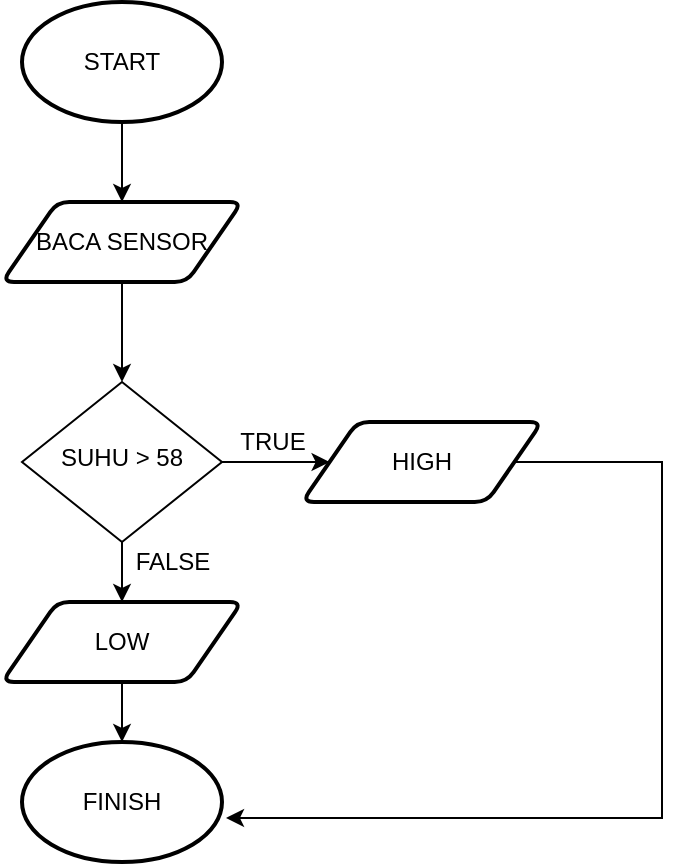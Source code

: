 <mxfile version="15.2.9" type="device"><diagram id="C5RBs43oDa-KdzZeNtuy" name="Page-1"><mxGraphModel dx="1240" dy="1730" grid="1" gridSize="10" guides="1" tooltips="1" connect="1" arrows="1" fold="1" page="1" pageScale="1" pageWidth="827" pageHeight="1169" math="0" shadow="0"><root><mxCell id="WIyWlLk6GJQsqaUBKTNV-0"/><mxCell id="WIyWlLk6GJQsqaUBKTNV-1" parent="WIyWlLk6GJQsqaUBKTNV-0"/><mxCell id="Y8OLXuJCwPulz5NbdB8o-8" style="edgeStyle=orthogonalEdgeStyle;rounded=0;orthogonalLoop=1;jettySize=auto;html=1;exitX=0.5;exitY=1;exitDx=0;exitDy=0;" parent="WIyWlLk6GJQsqaUBKTNV-1" source="WIyWlLk6GJQsqaUBKTNV-6" target="Y8OLXuJCwPulz5NbdB8o-4" edge="1"><mxGeometry relative="1" as="geometry"/></mxCell><mxCell id="Y8OLXuJCwPulz5NbdB8o-10" style="edgeStyle=orthogonalEdgeStyle;rounded=0;orthogonalLoop=1;jettySize=auto;html=1;exitX=1;exitY=0.5;exitDx=0;exitDy=0;entryX=0;entryY=0.5;entryDx=0;entryDy=0;" parent="WIyWlLk6GJQsqaUBKTNV-1" source="WIyWlLk6GJQsqaUBKTNV-6" target="Y8OLXuJCwPulz5NbdB8o-5" edge="1"><mxGeometry relative="1" as="geometry"/></mxCell><mxCell id="WIyWlLk6GJQsqaUBKTNV-6" value="SUHU &amp;gt; 58" style="rhombus;whiteSpace=wrap;html=1;shadow=0;fontFamily=Helvetica;fontSize=12;align=center;strokeWidth=1;spacing=6;spacingTop=-4;" parent="WIyWlLk6GJQsqaUBKTNV-1" vertex="1"><mxGeometry x="170" y="170" width="100" height="80" as="geometry"/></mxCell><mxCell id="Y8OLXuJCwPulz5NbdB8o-2" style="edgeStyle=orthogonalEdgeStyle;rounded=0;orthogonalLoop=1;jettySize=auto;html=1;exitX=0.5;exitY=1;exitDx=0;exitDy=0;exitPerimeter=0;entryX=0.5;entryY=0;entryDx=0;entryDy=0;" parent="WIyWlLk6GJQsqaUBKTNV-1" source="Y8OLXuJCwPulz5NbdB8o-0" target="Y8OLXuJCwPulz5NbdB8o-1" edge="1"><mxGeometry relative="1" as="geometry"/></mxCell><mxCell id="Y8OLXuJCwPulz5NbdB8o-0" value="START" style="strokeWidth=2;html=1;shape=mxgraph.flowchart.start_1;whiteSpace=wrap;" parent="WIyWlLk6GJQsqaUBKTNV-1" vertex="1"><mxGeometry x="170" y="-20" width="100" height="60" as="geometry"/></mxCell><mxCell id="Y8OLXuJCwPulz5NbdB8o-3" style="edgeStyle=orthogonalEdgeStyle;rounded=0;orthogonalLoop=1;jettySize=auto;html=1;exitX=0.5;exitY=1;exitDx=0;exitDy=0;entryX=0.5;entryY=0;entryDx=0;entryDy=0;" parent="WIyWlLk6GJQsqaUBKTNV-1" source="Y8OLXuJCwPulz5NbdB8o-1" target="WIyWlLk6GJQsqaUBKTNV-6" edge="1"><mxGeometry relative="1" as="geometry"/></mxCell><mxCell id="Y8OLXuJCwPulz5NbdB8o-1" value="BACA SENSOR" style="shape=parallelogram;html=1;strokeWidth=2;perimeter=parallelogramPerimeter;whiteSpace=wrap;rounded=1;arcSize=12;size=0.23;" parent="WIyWlLk6GJQsqaUBKTNV-1" vertex="1"><mxGeometry x="160" y="80" width="120" height="40" as="geometry"/></mxCell><mxCell id="Y8OLXuJCwPulz5NbdB8o-9" style="edgeStyle=orthogonalEdgeStyle;rounded=0;orthogonalLoop=1;jettySize=auto;html=1;exitX=0.5;exitY=1;exitDx=0;exitDy=0;" parent="WIyWlLk6GJQsqaUBKTNV-1" source="Y8OLXuJCwPulz5NbdB8o-4" target="Y8OLXuJCwPulz5NbdB8o-7" edge="1"><mxGeometry relative="1" as="geometry"/></mxCell><mxCell id="Y8OLXuJCwPulz5NbdB8o-4" value="LOW" style="shape=parallelogram;html=1;strokeWidth=2;perimeter=parallelogramPerimeter;whiteSpace=wrap;rounded=1;arcSize=12;size=0.23;" parent="WIyWlLk6GJQsqaUBKTNV-1" vertex="1"><mxGeometry x="160" y="280" width="120" height="40" as="geometry"/></mxCell><mxCell id="Y8OLXuJCwPulz5NbdB8o-13" style="edgeStyle=orthogonalEdgeStyle;rounded=0;orthogonalLoop=1;jettySize=auto;html=1;exitX=1;exitY=0.5;exitDx=0;exitDy=0;entryX=1.02;entryY=0.633;entryDx=0;entryDy=0;entryPerimeter=0;" parent="WIyWlLk6GJQsqaUBKTNV-1" source="Y8OLXuJCwPulz5NbdB8o-5" target="Y8OLXuJCwPulz5NbdB8o-7" edge="1"><mxGeometry relative="1" as="geometry"><Array as="points"><mxPoint x="490" y="210"/><mxPoint x="490" y="388"/></Array></mxGeometry></mxCell><mxCell id="Y8OLXuJCwPulz5NbdB8o-5" value="HIGH" style="shape=parallelogram;html=1;strokeWidth=2;perimeter=parallelogramPerimeter;whiteSpace=wrap;rounded=1;arcSize=12;size=0.23;" parent="WIyWlLk6GJQsqaUBKTNV-1" vertex="1"><mxGeometry x="310" y="190" width="120" height="40" as="geometry"/></mxCell><mxCell id="Y8OLXuJCwPulz5NbdB8o-7" value="FINISH" style="strokeWidth=2;html=1;shape=mxgraph.flowchart.start_1;whiteSpace=wrap;" parent="WIyWlLk6GJQsqaUBKTNV-1" vertex="1"><mxGeometry x="170" y="350" width="100" height="60" as="geometry"/></mxCell><mxCell id="Y8OLXuJCwPulz5NbdB8o-11" value="TRUE" style="text;html=1;align=center;verticalAlign=middle;resizable=0;points=[];autosize=1;strokeColor=none;fillColor=none;" parent="WIyWlLk6GJQsqaUBKTNV-1" vertex="1"><mxGeometry x="270" y="190" width="50" height="20" as="geometry"/></mxCell><mxCell id="Y8OLXuJCwPulz5NbdB8o-12" value="FALSE" style="text;html=1;align=center;verticalAlign=middle;resizable=0;points=[];autosize=1;strokeColor=none;fillColor=none;" parent="WIyWlLk6GJQsqaUBKTNV-1" vertex="1"><mxGeometry x="220" y="250" width="50" height="20" as="geometry"/></mxCell></root></mxGraphModel></diagram></mxfile>